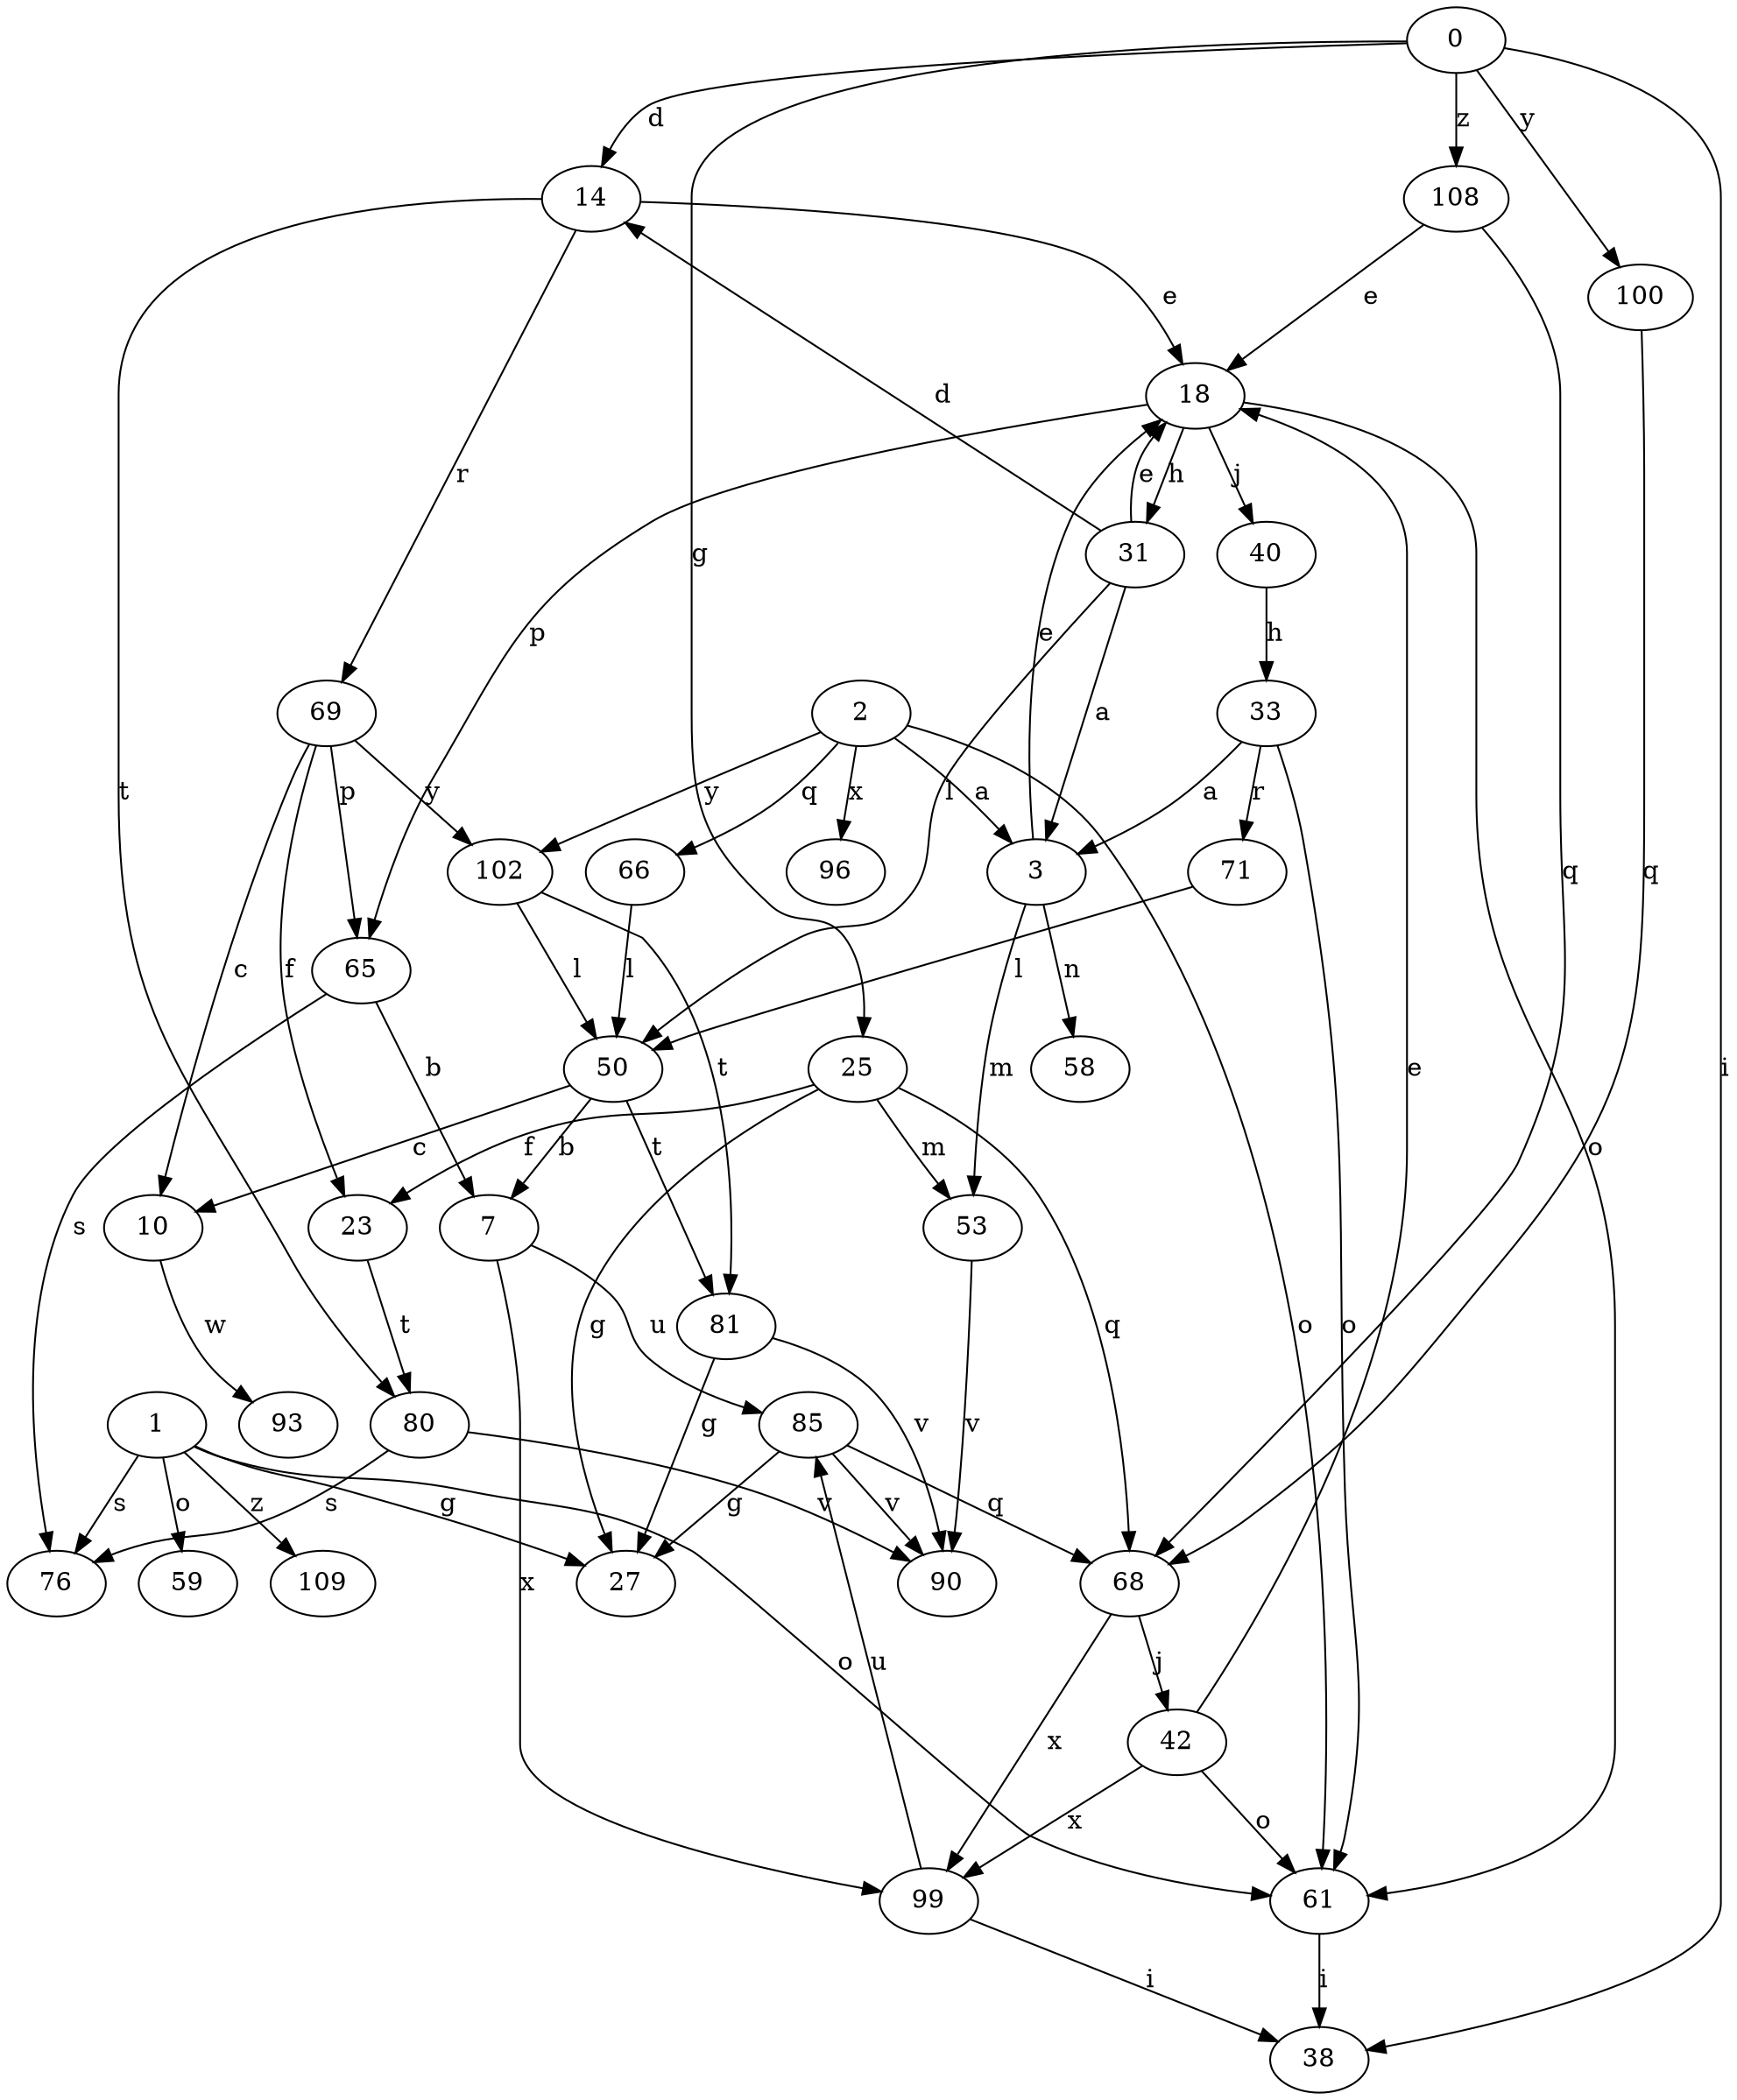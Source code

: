 strict digraph  {
0;
1;
2;
3;
7;
10;
14;
18;
23;
25;
27;
31;
33;
38;
40;
42;
50;
53;
58;
59;
61;
65;
66;
68;
69;
71;
76;
80;
81;
85;
90;
93;
96;
99;
100;
102;
108;
109;
0 -> 14  [label=d];
0 -> 25  [label=g];
0 -> 38  [label=i];
0 -> 100  [label=y];
0 -> 108  [label=z];
1 -> 27  [label=g];
1 -> 59  [label=o];
1 -> 61  [label=o];
1 -> 76  [label=s];
1 -> 109  [label=z];
2 -> 3  [label=a];
2 -> 61  [label=o];
2 -> 66  [label=q];
2 -> 96  [label=x];
2 -> 102  [label=y];
3 -> 18  [label=e];
3 -> 53  [label=m];
3 -> 58  [label=n];
7 -> 85  [label=u];
7 -> 99  [label=x];
10 -> 93  [label=w];
14 -> 18  [label=e];
14 -> 69  [label=r];
14 -> 80  [label=t];
18 -> 31  [label=h];
18 -> 40  [label=j];
18 -> 61  [label=o];
18 -> 65  [label=p];
23 -> 80  [label=t];
25 -> 23  [label=f];
25 -> 27  [label=g];
25 -> 53  [label=m];
25 -> 68  [label=q];
31 -> 3  [label=a];
31 -> 14  [label=d];
31 -> 18  [label=e];
31 -> 50  [label=l];
33 -> 3  [label=a];
33 -> 61  [label=o];
33 -> 71  [label=r];
40 -> 33  [label=h];
42 -> 18  [label=e];
42 -> 61  [label=o];
42 -> 99  [label=x];
50 -> 7  [label=b];
50 -> 10  [label=c];
50 -> 81  [label=t];
53 -> 90  [label=v];
61 -> 38  [label=i];
65 -> 7  [label=b];
65 -> 76  [label=s];
66 -> 50  [label=l];
68 -> 42  [label=j];
68 -> 99  [label=x];
69 -> 10  [label=c];
69 -> 23  [label=f];
69 -> 65  [label=p];
69 -> 102  [label=y];
71 -> 50  [label=l];
80 -> 76  [label=s];
80 -> 90  [label=v];
81 -> 27  [label=g];
81 -> 90  [label=v];
85 -> 27  [label=g];
85 -> 68  [label=q];
85 -> 90  [label=v];
99 -> 38  [label=i];
99 -> 85  [label=u];
100 -> 68  [label=q];
102 -> 50  [label=l];
102 -> 81  [label=t];
108 -> 18  [label=e];
108 -> 68  [label=q];
}
